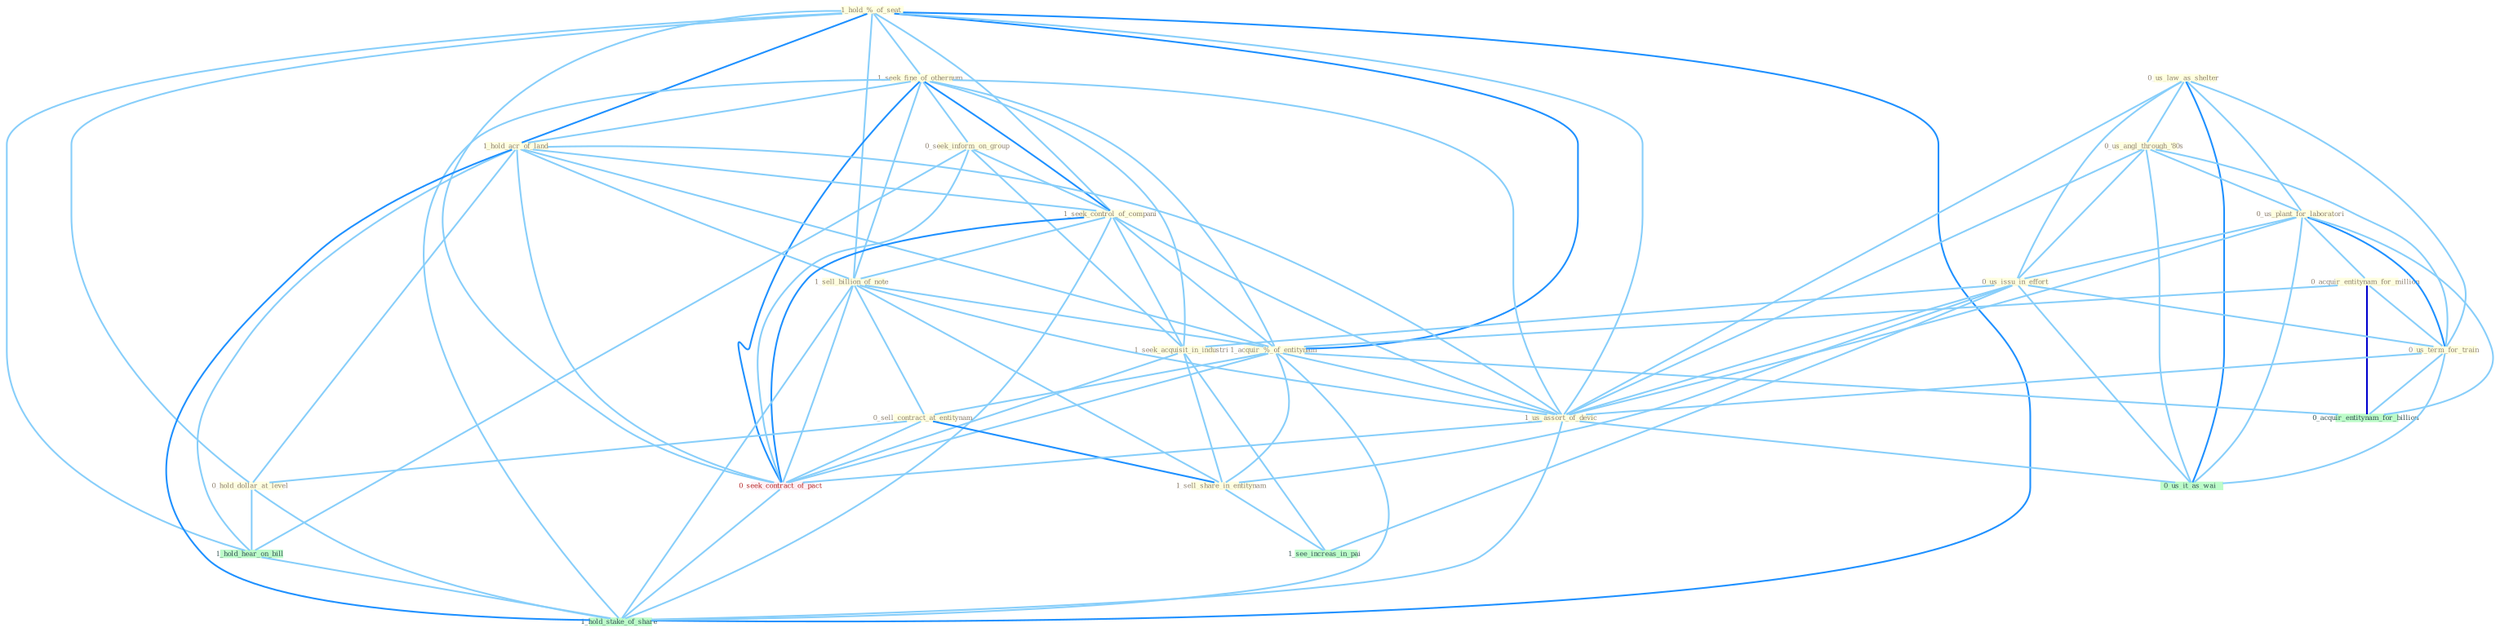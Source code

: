Graph G{ 
    node
    [shape=polygon,style=filled,width=.5,height=.06,color="#BDFCC9",fixedsize=true,fontsize=4,
    fontcolor="#2f4f4f"];
    {node
    [color="#ffffe0", fontcolor="#8b7d6b"] "1_hold_%_of_seat " "0_us_law_as_shelter " "1_seek_fine_of_othernum " "0_seek_inform_on_group " "1_hold_acr_of_land " "0_us_angl_through_'80s " "1_seek_control_of_compani " "1_sell_billion_of_note " "0_us_plant_for_laboratori " "0_acquir_entitynam_for_million " "0_us_issu_in_effort " "1_seek_acquisit_in_industri " "1_acquir_%_of_entitynam " "0_sell_contract_at_entitynam " "0_us_term_for_train " "0_hold_dollar_at_level " "1_us_assort_of_devic " "1_sell_share_in_entitynam "}
{node [color="#fff0f5", fontcolor="#b22222"] "0_seek_contract_of_pact "}
edge [color="#B0E2FF"];

	"1_hold_%_of_seat " -- "1_seek_fine_of_othernum " [w="1", color="#87cefa" ];
	"1_hold_%_of_seat " -- "1_hold_acr_of_land " [w="2", color="#1e90ff" , len=0.8];
	"1_hold_%_of_seat " -- "1_seek_control_of_compani " [w="1", color="#87cefa" ];
	"1_hold_%_of_seat " -- "1_sell_billion_of_note " [w="1", color="#87cefa" ];
	"1_hold_%_of_seat " -- "1_acquir_%_of_entitynam " [w="2", color="#1e90ff" , len=0.8];
	"1_hold_%_of_seat " -- "0_hold_dollar_at_level " [w="1", color="#87cefa" ];
	"1_hold_%_of_seat " -- "1_us_assort_of_devic " [w="1", color="#87cefa" ];
	"1_hold_%_of_seat " -- "0_seek_contract_of_pact " [w="1", color="#87cefa" ];
	"1_hold_%_of_seat " -- "1_hold_hear_on_bill " [w="1", color="#87cefa" ];
	"1_hold_%_of_seat " -- "1_hold_stake_of_share " [w="2", color="#1e90ff" , len=0.8];
	"0_us_law_as_shelter " -- "0_us_angl_through_'80s " [w="1", color="#87cefa" ];
	"0_us_law_as_shelter " -- "0_us_plant_for_laboratori " [w="1", color="#87cefa" ];
	"0_us_law_as_shelter " -- "0_us_issu_in_effort " [w="1", color="#87cefa" ];
	"0_us_law_as_shelter " -- "0_us_term_for_train " [w="1", color="#87cefa" ];
	"0_us_law_as_shelter " -- "1_us_assort_of_devic " [w="1", color="#87cefa" ];
	"0_us_law_as_shelter " -- "0_us_it_as_wai " [w="2", color="#1e90ff" , len=0.8];
	"1_seek_fine_of_othernum " -- "0_seek_inform_on_group " [w="1", color="#87cefa" ];
	"1_seek_fine_of_othernum " -- "1_hold_acr_of_land " [w="1", color="#87cefa" ];
	"1_seek_fine_of_othernum " -- "1_seek_control_of_compani " [w="2", color="#1e90ff" , len=0.8];
	"1_seek_fine_of_othernum " -- "1_sell_billion_of_note " [w="1", color="#87cefa" ];
	"1_seek_fine_of_othernum " -- "1_seek_acquisit_in_industri " [w="1", color="#87cefa" ];
	"1_seek_fine_of_othernum " -- "1_acquir_%_of_entitynam " [w="1", color="#87cefa" ];
	"1_seek_fine_of_othernum " -- "1_us_assort_of_devic " [w="1", color="#87cefa" ];
	"1_seek_fine_of_othernum " -- "0_seek_contract_of_pact " [w="2", color="#1e90ff" , len=0.8];
	"1_seek_fine_of_othernum " -- "1_hold_stake_of_share " [w="1", color="#87cefa" ];
	"0_seek_inform_on_group " -- "1_seek_control_of_compani " [w="1", color="#87cefa" ];
	"0_seek_inform_on_group " -- "1_seek_acquisit_in_industri " [w="1", color="#87cefa" ];
	"0_seek_inform_on_group " -- "0_seek_contract_of_pact " [w="1", color="#87cefa" ];
	"0_seek_inform_on_group " -- "1_hold_hear_on_bill " [w="1", color="#87cefa" ];
	"1_hold_acr_of_land " -- "1_seek_control_of_compani " [w="1", color="#87cefa" ];
	"1_hold_acr_of_land " -- "1_sell_billion_of_note " [w="1", color="#87cefa" ];
	"1_hold_acr_of_land " -- "1_acquir_%_of_entitynam " [w="1", color="#87cefa" ];
	"1_hold_acr_of_land " -- "0_hold_dollar_at_level " [w="1", color="#87cefa" ];
	"1_hold_acr_of_land " -- "1_us_assort_of_devic " [w="1", color="#87cefa" ];
	"1_hold_acr_of_land " -- "0_seek_contract_of_pact " [w="1", color="#87cefa" ];
	"1_hold_acr_of_land " -- "1_hold_hear_on_bill " [w="1", color="#87cefa" ];
	"1_hold_acr_of_land " -- "1_hold_stake_of_share " [w="2", color="#1e90ff" , len=0.8];
	"0_us_angl_through_'80s " -- "0_us_plant_for_laboratori " [w="1", color="#87cefa" ];
	"0_us_angl_through_'80s " -- "0_us_issu_in_effort " [w="1", color="#87cefa" ];
	"0_us_angl_through_'80s " -- "0_us_term_for_train " [w="1", color="#87cefa" ];
	"0_us_angl_through_'80s " -- "1_us_assort_of_devic " [w="1", color="#87cefa" ];
	"0_us_angl_through_'80s " -- "0_us_it_as_wai " [w="1", color="#87cefa" ];
	"1_seek_control_of_compani " -- "1_sell_billion_of_note " [w="1", color="#87cefa" ];
	"1_seek_control_of_compani " -- "1_seek_acquisit_in_industri " [w="1", color="#87cefa" ];
	"1_seek_control_of_compani " -- "1_acquir_%_of_entitynam " [w="1", color="#87cefa" ];
	"1_seek_control_of_compani " -- "1_us_assort_of_devic " [w="1", color="#87cefa" ];
	"1_seek_control_of_compani " -- "0_seek_contract_of_pact " [w="2", color="#1e90ff" , len=0.8];
	"1_seek_control_of_compani " -- "1_hold_stake_of_share " [w="1", color="#87cefa" ];
	"1_sell_billion_of_note " -- "1_acquir_%_of_entitynam " [w="1", color="#87cefa" ];
	"1_sell_billion_of_note " -- "0_sell_contract_at_entitynam " [w="1", color="#87cefa" ];
	"1_sell_billion_of_note " -- "1_us_assort_of_devic " [w="1", color="#87cefa" ];
	"1_sell_billion_of_note " -- "1_sell_share_in_entitynam " [w="1", color="#87cefa" ];
	"1_sell_billion_of_note " -- "0_seek_contract_of_pact " [w="1", color="#87cefa" ];
	"1_sell_billion_of_note " -- "1_hold_stake_of_share " [w="1", color="#87cefa" ];
	"0_us_plant_for_laboratori " -- "0_acquir_entitynam_for_million " [w="1", color="#87cefa" ];
	"0_us_plant_for_laboratori " -- "0_us_issu_in_effort " [w="1", color="#87cefa" ];
	"0_us_plant_for_laboratori " -- "0_us_term_for_train " [w="2", color="#1e90ff" , len=0.8];
	"0_us_plant_for_laboratori " -- "1_us_assort_of_devic " [w="1", color="#87cefa" ];
	"0_us_plant_for_laboratori " -- "0_us_it_as_wai " [w="1", color="#87cefa" ];
	"0_us_plant_for_laboratori " -- "0_acquir_entitynam_for_billion " [w="1", color="#87cefa" ];
	"0_acquir_entitynam_for_million " -- "1_acquir_%_of_entitynam " [w="1", color="#87cefa" ];
	"0_acquir_entitynam_for_million " -- "0_us_term_for_train " [w="1", color="#87cefa" ];
	"0_acquir_entitynam_for_million " -- "0_acquir_entitynam_for_billion " [w="3", color="#0000cd" , len=0.6];
	"0_us_issu_in_effort " -- "1_seek_acquisit_in_industri " [w="1", color="#87cefa" ];
	"0_us_issu_in_effort " -- "0_us_term_for_train " [w="1", color="#87cefa" ];
	"0_us_issu_in_effort " -- "1_us_assort_of_devic " [w="1", color="#87cefa" ];
	"0_us_issu_in_effort " -- "1_sell_share_in_entitynam " [w="1", color="#87cefa" ];
	"0_us_issu_in_effort " -- "0_us_it_as_wai " [w="1", color="#87cefa" ];
	"0_us_issu_in_effort " -- "1_see_increas_in_pai " [w="1", color="#87cefa" ];
	"1_seek_acquisit_in_industri " -- "1_sell_share_in_entitynam " [w="1", color="#87cefa" ];
	"1_seek_acquisit_in_industri " -- "0_seek_contract_of_pact " [w="1", color="#87cefa" ];
	"1_seek_acquisit_in_industri " -- "1_see_increas_in_pai " [w="1", color="#87cefa" ];
	"1_acquir_%_of_entitynam " -- "0_sell_contract_at_entitynam " [w="1", color="#87cefa" ];
	"1_acquir_%_of_entitynam " -- "1_us_assort_of_devic " [w="1", color="#87cefa" ];
	"1_acquir_%_of_entitynam " -- "1_sell_share_in_entitynam " [w="1", color="#87cefa" ];
	"1_acquir_%_of_entitynam " -- "0_seek_contract_of_pact " [w="1", color="#87cefa" ];
	"1_acquir_%_of_entitynam " -- "0_acquir_entitynam_for_billion " [w="1", color="#87cefa" ];
	"1_acquir_%_of_entitynam " -- "1_hold_stake_of_share " [w="1", color="#87cefa" ];
	"0_sell_contract_at_entitynam " -- "0_hold_dollar_at_level " [w="1", color="#87cefa" ];
	"0_sell_contract_at_entitynam " -- "1_sell_share_in_entitynam " [w="2", color="#1e90ff" , len=0.8];
	"0_sell_contract_at_entitynam " -- "0_seek_contract_of_pact " [w="1", color="#87cefa" ];
	"0_us_term_for_train " -- "1_us_assort_of_devic " [w="1", color="#87cefa" ];
	"0_us_term_for_train " -- "0_us_it_as_wai " [w="1", color="#87cefa" ];
	"0_us_term_for_train " -- "0_acquir_entitynam_for_billion " [w="1", color="#87cefa" ];
	"0_hold_dollar_at_level " -- "1_hold_hear_on_bill " [w="1", color="#87cefa" ];
	"0_hold_dollar_at_level " -- "1_hold_stake_of_share " [w="1", color="#87cefa" ];
	"1_us_assort_of_devic " -- "0_seek_contract_of_pact " [w="1", color="#87cefa" ];
	"1_us_assort_of_devic " -- "0_us_it_as_wai " [w="1", color="#87cefa" ];
	"1_us_assort_of_devic " -- "1_hold_stake_of_share " [w="1", color="#87cefa" ];
	"1_sell_share_in_entitynam " -- "1_see_increas_in_pai " [w="1", color="#87cefa" ];
	"0_seek_contract_of_pact " -- "1_hold_stake_of_share " [w="1", color="#87cefa" ];
	"1_hold_hear_on_bill " -- "1_hold_stake_of_share " [w="1", color="#87cefa" ];
}